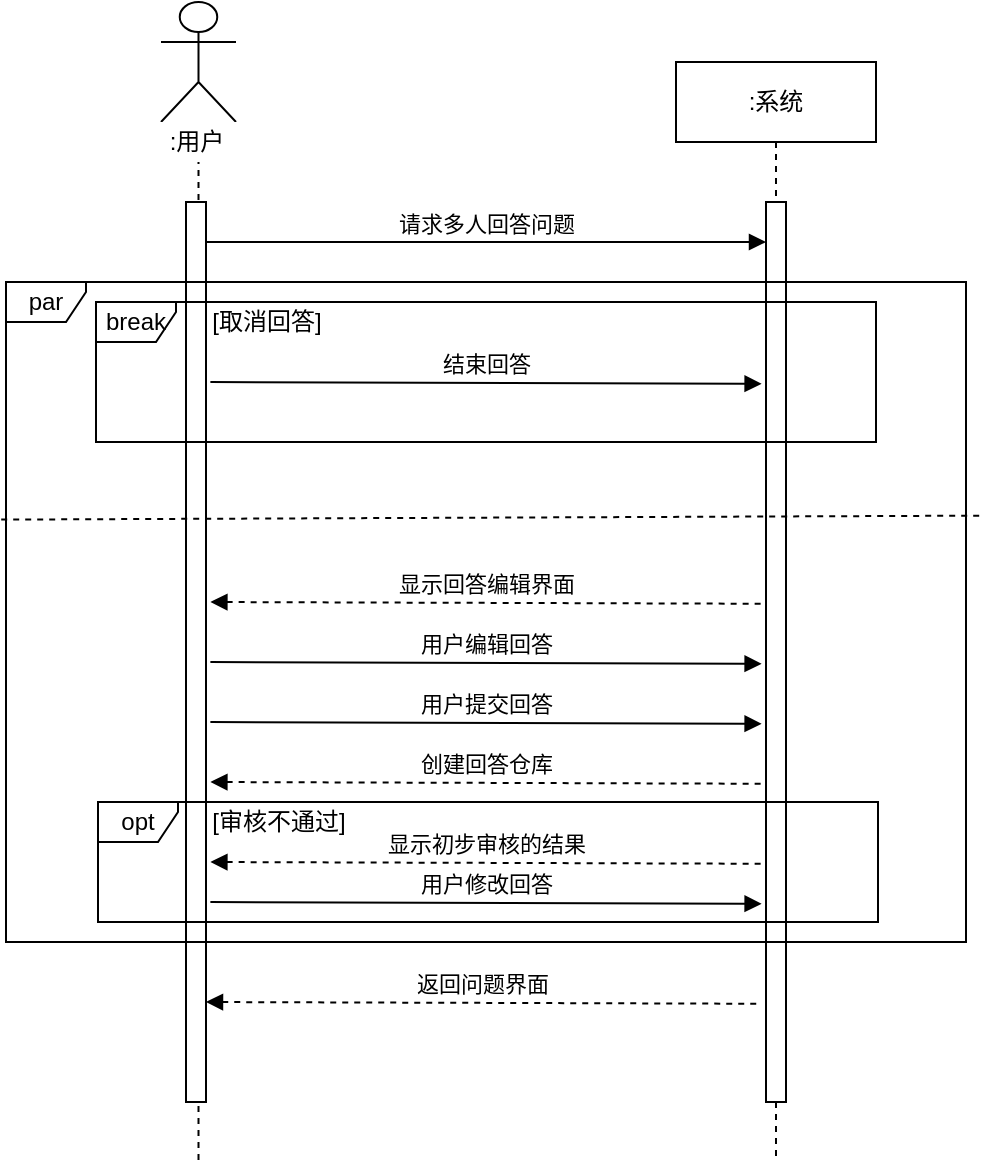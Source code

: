 <mxfile version="14.1.8" type="device"><diagram id="6wMeyarMs7nROyQC8wwc" name="第 1 页"><mxGraphModel dx="692" dy="336" grid="1" gridSize="10" guides="1" tooltips="1" connect="1" arrows="1" fold="1" page="1" pageScale="1" pageWidth="1169" pageHeight="1654" math="0" shadow="0"><root><mxCell id="0"/><mxCell id="1" style="" parent="0"/><mxCell id="tIIYShZIqtDl6vqyVc7U-5" value=":系统" style="shape=umlLifeline;perimeter=lifelinePerimeter;whiteSpace=wrap;html=1;container=1;collapsible=0;recursiveResize=0;outlineConnect=0;" parent="1" vertex="1"><mxGeometry x="535" y="120" width="100" height="550" as="geometry"/></mxCell><mxCell id="tIIYShZIqtDl6vqyVc7U-8" value="" style="html=1;points=[];perimeter=orthogonalPerimeter;fillColor=#ffffff;" parent="tIIYShZIqtDl6vqyVc7U-5" vertex="1"><mxGeometry x="45" y="70" width="10" height="450" as="geometry"/></mxCell><mxCell id="tIIYShZIqtDl6vqyVc7U-6" value="" style="shape=umlLifeline;participant=umlActor;perimeter=lifelinePerimeter;whiteSpace=wrap;html=1;container=1;collapsible=0;recursiveResize=0;verticalAlign=top;spacingTop=36;labelBackgroundColor=#ffffff;outlineConnect=0;size=60;" parent="1" vertex="1"><mxGeometry x="277.5" y="90" width="37.5" height="580" as="geometry"/></mxCell><mxCell id="tIIYShZIqtDl6vqyVc7U-3" value=":用户" style="text;html=1;align=center;verticalAlign=middle;resizable=0;points=[];autosize=1;fillColor=#ffffff;" parent="tIIYShZIqtDl6vqyVc7U-6" vertex="1"><mxGeometry x="-2.5" y="60" width="40" height="20" as="geometry"/></mxCell><mxCell id="tIIYShZIqtDl6vqyVc7U-7" value="" style="html=1;points=[];perimeter=orthogonalPerimeter;fillColor=#ffffff;" parent="tIIYShZIqtDl6vqyVc7U-6" vertex="1"><mxGeometry x="12.5" y="100" width="10" height="450" as="geometry"/></mxCell><mxCell id="G9tgiLa5o4OFiE8Wz2cm-6" value="显示回答编辑界面" style="html=1;verticalAlign=bottom;endArrow=none;entryX=-0.44;entryY=0.072;entryDx=0;entryDy=0;entryPerimeter=0;dashed=1;startArrow=block;startFill=1;endFill=0;" parent="1" edge="1"><mxGeometry width="80" relative="1" as="geometry"><mxPoint x="302.2" y="390.0" as="sourcePoint"/><mxPoint x="577.8" y="390.88" as="targetPoint"/></mxGeometry></mxCell><mxCell id="G9tgiLa5o4OFiE8Wz2cm-7" value="用户编辑回答" style="html=1;verticalAlign=bottom;endArrow=block;entryX=-0.44;entryY=0.072;entryDx=0;entryDy=0;entryPerimeter=0;" parent="1" edge="1"><mxGeometry width="80" relative="1" as="geometry"><mxPoint x="302.2" y="420" as="sourcePoint"/><mxPoint x="577.8" y="420.88" as="targetPoint"/></mxGeometry></mxCell><mxCell id="G9tgiLa5o4OFiE8Wz2cm-8" value="用户提交回答" style="html=1;verticalAlign=bottom;endArrow=block;entryX=-0.44;entryY=0.072;entryDx=0;entryDy=0;entryPerimeter=0;" parent="1" edge="1"><mxGeometry width="80" relative="1" as="geometry"><mxPoint x="302.2" y="450" as="sourcePoint"/><mxPoint x="577.8" y="450.88" as="targetPoint"/></mxGeometry></mxCell><mxCell id="G9tgiLa5o4OFiE8Wz2cm-10" value="显示初步审核的结果" style="html=1;verticalAlign=bottom;endArrow=none;entryX=-0.44;entryY=0.072;entryDx=0;entryDy=0;entryPerimeter=0;dashed=1;startArrow=block;startFill=1;endFill=0;" parent="1" edge="1"><mxGeometry width="80" relative="1" as="geometry"><mxPoint x="302.2" y="520" as="sourcePoint"/><mxPoint x="577.8" y="520.88" as="targetPoint"/></mxGeometry></mxCell><mxCell id="G9tgiLa5o4OFiE8Wz2cm-11" value="用户修改回答" style="html=1;verticalAlign=bottom;endArrow=block;entryX=-0.44;entryY=0.072;entryDx=0;entryDy=0;entryPerimeter=0;" parent="1" edge="1"><mxGeometry width="80" relative="1" as="geometry"><mxPoint x="302.2" y="540" as="sourcePoint"/><mxPoint x="577.8" y="540.88" as="targetPoint"/></mxGeometry></mxCell><mxCell id="G9tgiLa5o4OFiE8Wz2cm-15" value="返回问题界面" style="html=1;verticalAlign=bottom;endArrow=none;entryX=-0.44;entryY=0.072;entryDx=0;entryDy=0;entryPerimeter=0;dashed=1;startArrow=block;startFill=1;endFill=0;" parent="1" edge="1"><mxGeometry width="80" relative="1" as="geometry"><mxPoint x="300.0" y="590" as="sourcePoint"/><mxPoint x="575.6" y="590.88" as="targetPoint"/></mxGeometry></mxCell><mxCell id="G9tgiLa5o4OFiE8Wz2cm-16" value="break" style="shape=umlFrame;whiteSpace=wrap;html=1;fillColor=#ffffff;width=40;height=20;" parent="1" vertex="1"><mxGeometry x="245" y="240" width="390" height="70" as="geometry"/></mxCell><mxCell id="G9tgiLa5o4OFiE8Wz2cm-20" value="[取消回答]" style="text;html=1;align=center;verticalAlign=middle;resizable=0;points=[];autosize=1;" parent="1" vertex="1"><mxGeometry x="295" y="240" width="70" height="20" as="geometry"/></mxCell><mxCell id="G9tgiLa5o4OFiE8Wz2cm-21" value="" style="endArrow=none;dashed=1;html=1;exitX=-0.005;exitY=0.36;exitDx=0;exitDy=0;exitPerimeter=0;entryX=1.015;entryY=0.354;entryDx=0;entryDy=0;entryPerimeter=0;" parent="1" source="tIIYShZIqtDl6vqyVc7U-30" target="tIIYShZIqtDl6vqyVc7U-30" edge="1"><mxGeometry width="50" height="50" relative="1" as="geometry"><mxPoint x="500" y="390" as="sourcePoint"/><mxPoint x="550" y="340" as="targetPoint"/></mxGeometry></mxCell><mxCell id="xjMSKoUwdhYSkehMGPG5-1" value="创建回答仓库" style="html=1;verticalAlign=bottom;endArrow=none;entryX=-0.44;entryY=0.072;entryDx=0;entryDy=0;entryPerimeter=0;dashed=1;startArrow=block;startFill=1;endFill=0;" edge="1" parent="1"><mxGeometry width="80" relative="1" as="geometry"><mxPoint x="302.2" y="480" as="sourcePoint"/><mxPoint x="577.8" y="480.88" as="targetPoint"/></mxGeometry></mxCell><mxCell id="tIIYShZIqtDl6vqyVc7U-29" value="开始+par" style="" parent="0"/><mxCell id="tIIYShZIqtDl6vqyVc7U-30" value="par" style="shape=umlFrame;whiteSpace=wrap;html=1;fillColor=#ffffff;width=40;height=20;" parent="tIIYShZIqtDl6vqyVc7U-29" vertex="1"><mxGeometry x="200" y="230" width="480" height="330" as="geometry"/></mxCell><mxCell id="tIIYShZIqtDl6vqyVc7U-32" value="请求多人回答问题" style="html=1;verticalAlign=bottom;endArrow=block;" parent="tIIYShZIqtDl6vqyVc7U-29" edge="1"><mxGeometry width="80" relative="1" as="geometry"><mxPoint x="300" y="210" as="sourcePoint"/><mxPoint x="580" y="210" as="targetPoint"/></mxGeometry></mxCell><mxCell id="tIIYShZIqtDl6vqyVc7U-39" value="中间过程" style="" parent="0"/><mxCell id="tIIYShZIqtDl6vqyVc7U-40" value="opt" style="shape=umlFrame;whiteSpace=wrap;html=1;fillColor=#ffffff;width=40;height=20;" parent="tIIYShZIqtDl6vqyVc7U-39" vertex="1"><mxGeometry x="246" y="490" width="390" height="60" as="geometry"/></mxCell><mxCell id="tIIYShZIqtDl6vqyVc7U-41" value="[审核不通过]" style="text;html=1;align=center;verticalAlign=middle;resizable=0;points=[];autosize=1;" parent="tIIYShZIqtDl6vqyVc7U-39" vertex="1"><mxGeometry x="296" y="490" width="80" height="20" as="geometry"/></mxCell><mxCell id="tIIYShZIqtDl6vqyVc7U-42" value="结束回答" style="html=1;verticalAlign=bottom;endArrow=block;entryX=-0.44;entryY=0.072;entryDx=0;entryDy=0;entryPerimeter=0;" parent="tIIYShZIqtDl6vqyVc7U-39" edge="1"><mxGeometry width="80" relative="1" as="geometry"><mxPoint x="302.2" y="280" as="sourcePoint"/><mxPoint x="577.8" y="280.88" as="targetPoint"/></mxGeometry></mxCell></root></mxGraphModel></diagram></mxfile>